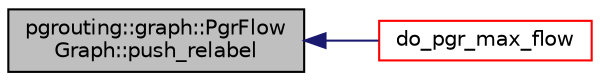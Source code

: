 digraph "pgrouting::graph::PgrFlowGraph::push_relabel"
{
  edge [fontname="Helvetica",fontsize="10",labelfontname="Helvetica",labelfontsize="10"];
  node [fontname="Helvetica",fontsize="10",shape=record];
  rankdir="LR";
  Node1 [label="pgrouting::graph::PgrFlow\lGraph::push_relabel",height=0.2,width=0.4,color="black", fillcolor="grey75", style="filled" fontcolor="black"];
  Node1 -> Node2 [dir="back",color="midnightblue",fontsize="10",style="solid",fontname="Helvetica"];
  Node2 [label="do_pgr_max_flow",height=0.2,width=0.4,color="red", fillcolor="white", style="filled",URL="$max__flow__driver_8h.html#a1fe35eb229126a6c0299c02d245a6401"];
}
